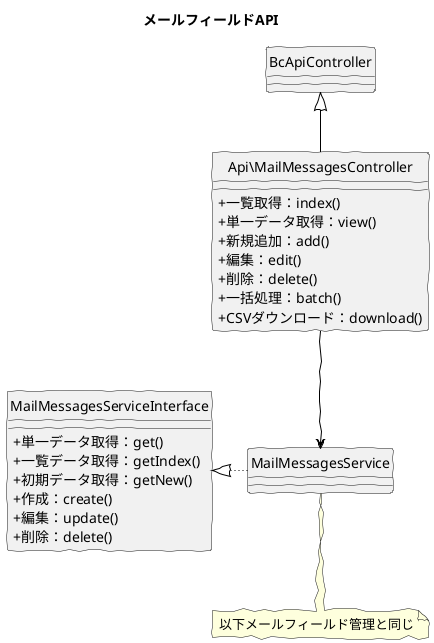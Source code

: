@startuml
skinparam handwritten true
skinparam backgroundColor white
hide circle
skinparam classAttributeIconSize 0

title メールフィールドAPI

class Api\MailMessagesController {
  + 一覧取得：index()
  + 単一データ取得：view()
  + 新規追加：add()
  + 編集：edit()
  + 削除：delete()
  + 一括処理：batch()
  + CSVダウンロード：download()
}

class MailMessagesServiceInterface {
  + 単一データ取得：get()
  + 一覧データ取得：getIndex()
  + 初期データ取得：getNew()
  + 作成：create()
  + 編集：update()
  + 削除：delete()
}

Api\MailMessagesController -down[#Black]-> MailMessagesService
Api\MailMessagesController -up[#Black]-|> BcApiController
MailMessagesService -left[dotted,#Black]-|> MailMessagesServiceInterface

note "以下メールフィールド管理と同じ" as note
MailMessagesService .. note

@enduml
